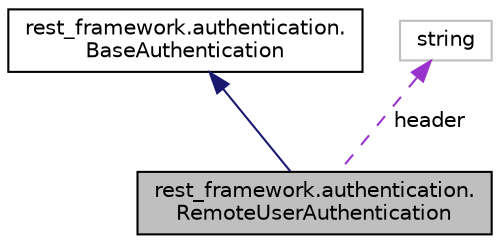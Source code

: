 digraph "rest_framework.authentication.RemoteUserAuthentication"
{
 // LATEX_PDF_SIZE
  edge [fontname="Helvetica",fontsize="10",labelfontname="Helvetica",labelfontsize="10"];
  node [fontname="Helvetica",fontsize="10",shape=record];
  Node1 [label="rest_framework.authentication.\lRemoteUserAuthentication",height=0.2,width=0.4,color="black", fillcolor="grey75", style="filled", fontcolor="black",tooltip=" "];
  Node2 -> Node1 [dir="back",color="midnightblue",fontsize="10",style="solid"];
  Node2 [label="rest_framework.authentication.\lBaseAuthentication",height=0.2,width=0.4,color="black", fillcolor="white", style="filled",URL="$classrest__framework_1_1authentication_1_1_base_authentication.html",tooltip=" "];
  Node3 -> Node1 [dir="back",color="darkorchid3",fontsize="10",style="dashed",label=" header" ];
  Node3 [label="string",height=0.2,width=0.4,color="grey75", fillcolor="white", style="filled",tooltip=" "];
}

